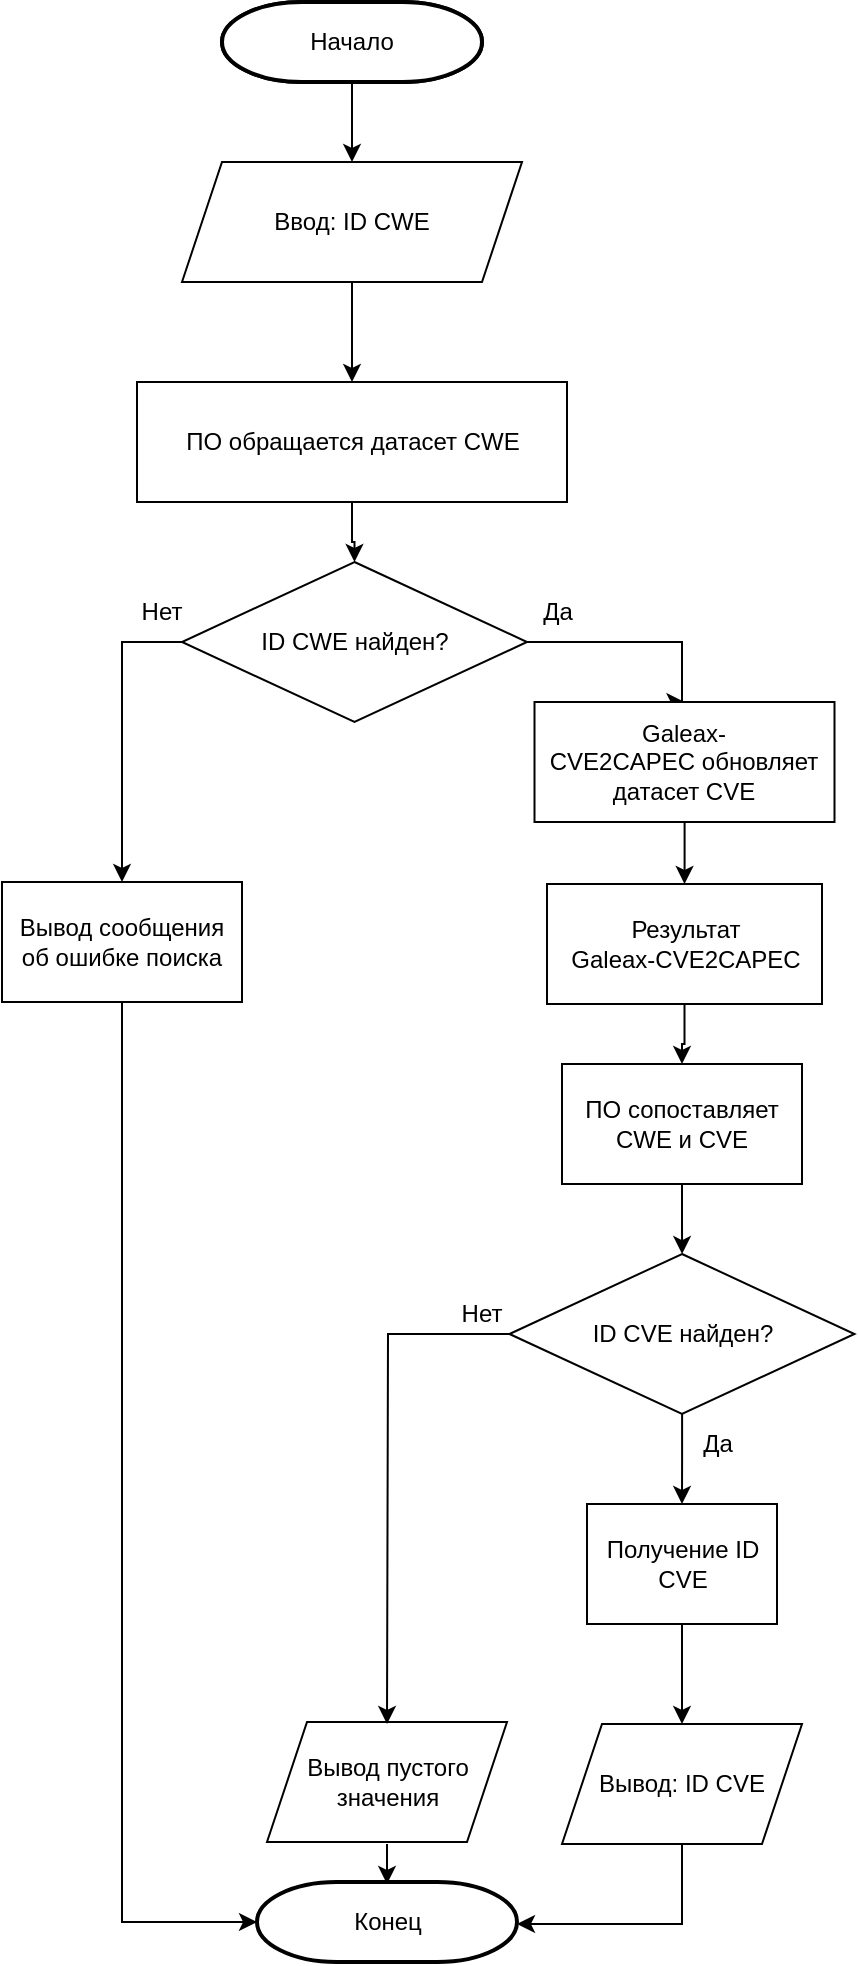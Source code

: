 <mxfile version="24.8.8">
  <diagram name="Страница — 1" id="FZuVYSKQKKseB5JXQPXO">
    <mxGraphModel dx="1386" dy="783" grid="1" gridSize="10" guides="1" tooltips="1" connect="1" arrows="1" fold="1" page="1" pageScale="1" pageWidth="827" pageHeight="1169" math="0" shadow="0">
      <root>
        <mxCell id="0" />
        <mxCell id="1" parent="0" />
        <mxCell id="6BPBLCMizLLzq73NnSz2-1" value="Начало" style="strokeWidth=2;html=1;shape=mxgraph.flowchart.terminator;whiteSpace=wrap;" parent="1" vertex="1">
          <mxGeometry x="360" y="40" width="130" height="40" as="geometry" />
        </mxCell>
        <mxCell id="rngy8vZI5L_hg_P6Utqn-1" value="" style="edgeStyle=orthogonalEdgeStyle;rounded=0;orthogonalLoop=1;jettySize=auto;html=1;" parent="1" source="rngy8vZI5L_hg_P6Utqn-2" target="rngy8vZI5L_hg_P6Utqn-5" edge="1">
          <mxGeometry relative="1" as="geometry" />
        </mxCell>
        <mxCell id="rngy8vZI5L_hg_P6Utqn-2" value="Начало" style="strokeWidth=2;html=1;shape=mxgraph.flowchart.terminator;whiteSpace=wrap;" parent="1" vertex="1">
          <mxGeometry x="360" y="40" width="130" height="40" as="geometry" />
        </mxCell>
        <mxCell id="rngy8vZI5L_hg_P6Utqn-3" value="Конец" style="strokeWidth=2;html=1;shape=mxgraph.flowchart.terminator;whiteSpace=wrap;" parent="1" vertex="1">
          <mxGeometry x="377.5" y="980" width="130" height="40" as="geometry" />
        </mxCell>
        <mxCell id="rngy8vZI5L_hg_P6Utqn-4" value="" style="edgeStyle=orthogonalEdgeStyle;rounded=0;orthogonalLoop=1;jettySize=auto;html=1;" parent="1" source="rngy8vZI5L_hg_P6Utqn-5" target="rngy8vZI5L_hg_P6Utqn-9" edge="1">
          <mxGeometry relative="1" as="geometry" />
        </mxCell>
        <mxCell id="rngy8vZI5L_hg_P6Utqn-5" value="Ввод: ID CWE" style="shape=parallelogram;perimeter=parallelogramPerimeter;whiteSpace=wrap;html=1;fixedSize=1;" parent="1" vertex="1">
          <mxGeometry x="340" y="120" width="170" height="60" as="geometry" />
        </mxCell>
        <mxCell id="rngy8vZI5L_hg_P6Utqn-6" value="" style="edgeStyle=orthogonalEdgeStyle;rounded=0;orthogonalLoop=1;jettySize=auto;html=1;" parent="1" edge="1">
          <mxGeometry relative="1" as="geometry">
            <mxPoint x="442.5" y="961" as="sourcePoint" />
            <mxPoint x="442.5" y="981" as="targetPoint" />
          </mxGeometry>
        </mxCell>
        <mxCell id="rngy8vZI5L_hg_P6Utqn-7" value="Вывод пустого значения" style="shape=parallelogram;perimeter=parallelogramPerimeter;whiteSpace=wrap;html=1;fixedSize=1;" parent="1" vertex="1">
          <mxGeometry x="382.5" y="900" width="120" height="60" as="geometry" />
        </mxCell>
        <mxCell id="rngy8vZI5L_hg_P6Utqn-8" value="" style="edgeStyle=orthogonalEdgeStyle;rounded=0;orthogonalLoop=1;jettySize=auto;html=1;" parent="1" source="rngy8vZI5L_hg_P6Utqn-9" target="rngy8vZI5L_hg_P6Utqn-11" edge="1">
          <mxGeometry relative="1" as="geometry" />
        </mxCell>
        <mxCell id="rngy8vZI5L_hg_P6Utqn-9" value="ПО обращается датасет CWE" style="rounded=0;whiteSpace=wrap;html=1;" parent="1" vertex="1">
          <mxGeometry x="317.5" y="230" width="215" height="60" as="geometry" />
        </mxCell>
        <mxCell id="rngy8vZI5L_hg_P6Utqn-10" style="edgeStyle=orthogonalEdgeStyle;rounded=0;orthogonalLoop=1;jettySize=auto;html=1;exitX=0;exitY=0.5;exitDx=0;exitDy=0;entryX=0.5;entryY=0;entryDx=0;entryDy=0;" parent="1" source="rngy8vZI5L_hg_P6Utqn-11" target="rngy8vZI5L_hg_P6Utqn-12" edge="1">
          <mxGeometry relative="1" as="geometry" />
        </mxCell>
        <mxCell id="rngy8vZI5L_hg_P6Utqn-11" value="ID CWE найден?" style="rhombus;whiteSpace=wrap;html=1;" parent="1" vertex="1">
          <mxGeometry x="340" y="320" width="172.5" height="80" as="geometry" />
        </mxCell>
        <mxCell id="rngy8vZI5L_hg_P6Utqn-12" value="Вывод сообщения об ошибке поиска" style="rounded=0;whiteSpace=wrap;html=1;" parent="1" vertex="1">
          <mxGeometry x="250" y="480" width="120" height="60" as="geometry" />
        </mxCell>
        <mxCell id="rngy8vZI5L_hg_P6Utqn-13" value="" style="edgeStyle=orthogonalEdgeStyle;rounded=0;orthogonalLoop=1;jettySize=auto;html=1;" parent="1" source="rngy8vZI5L_hg_P6Utqn-14" target="rngy8vZI5L_hg_P6Utqn-25" edge="1">
          <mxGeometry relative="1" as="geometry" />
        </mxCell>
        <mxCell id="rngy8vZI5L_hg_P6Utqn-14" value="ПО сопоставляет CWE и CVE" style="rounded=0;whiteSpace=wrap;html=1;" parent="1" vertex="1">
          <mxGeometry x="530" y="571" width="120" height="60" as="geometry" />
        </mxCell>
        <mxCell id="rngy8vZI5L_hg_P6Utqn-15" value="" style="edgeStyle=orthogonalEdgeStyle;rounded=0;orthogonalLoop=1;jettySize=auto;html=1;" parent="1" source="rngy8vZI5L_hg_P6Utqn-16" target="rngy8vZI5L_hg_P6Utqn-26" edge="1">
          <mxGeometry relative="1" as="geometry" />
        </mxCell>
        <mxCell id="rngy8vZI5L_hg_P6Utqn-16" value="Получение ID CVE" style="rounded=0;whiteSpace=wrap;html=1;" parent="1" vertex="1">
          <mxGeometry x="542.5" y="791" width="95" height="60" as="geometry" />
        </mxCell>
        <mxCell id="rngy8vZI5L_hg_P6Utqn-17" value="Нет" style="text;html=1;align=center;verticalAlign=middle;whiteSpace=wrap;rounded=0;" parent="1" vertex="1">
          <mxGeometry x="300" y="330" width="60" height="30" as="geometry" />
        </mxCell>
        <mxCell id="rngy8vZI5L_hg_P6Utqn-33" style="edgeStyle=orthogonalEdgeStyle;rounded=0;orthogonalLoop=1;jettySize=auto;html=1;exitX=0.25;exitY=1;exitDx=0;exitDy=0;entryX=0.5;entryY=0;entryDx=0;entryDy=0;" parent="1" source="rngy8vZI5L_hg_P6Utqn-19" target="rngy8vZI5L_hg_P6Utqn-31" edge="1">
          <mxGeometry relative="1" as="geometry">
            <Array as="points">
              <mxPoint x="590" y="360" />
            </Array>
          </mxGeometry>
        </mxCell>
        <mxCell id="rngy8vZI5L_hg_P6Utqn-19" value="Да" style="text;html=1;align=center;verticalAlign=middle;whiteSpace=wrap;rounded=0;" parent="1" vertex="1">
          <mxGeometry x="497.5" y="330" width="60" height="30" as="geometry" />
        </mxCell>
        <mxCell id="rngy8vZI5L_hg_P6Utqn-20" style="edgeStyle=orthogonalEdgeStyle;rounded=0;orthogonalLoop=1;jettySize=auto;html=1;exitX=0.5;exitY=1;exitDx=0;exitDy=0;entryX=0;entryY=0.5;entryDx=0;entryDy=0;entryPerimeter=0;" parent="1" source="rngy8vZI5L_hg_P6Utqn-12" target="rngy8vZI5L_hg_P6Utqn-3" edge="1">
          <mxGeometry relative="1" as="geometry" />
        </mxCell>
        <mxCell id="rngy8vZI5L_hg_P6Utqn-21" value="" style="edgeStyle=orthogonalEdgeStyle;rounded=0;orthogonalLoop=1;jettySize=auto;html=1;" parent="1" source="rngy8vZI5L_hg_P6Utqn-22" target="rngy8vZI5L_hg_P6Utqn-14" edge="1">
          <mxGeometry relative="1" as="geometry" />
        </mxCell>
        <mxCell id="rngy8vZI5L_hg_P6Utqn-22" value="&lt;div&gt;Результат&lt;/div&gt;Galeax-CVE2CAPEC" style="rounded=0;whiteSpace=wrap;html=1;" parent="1" vertex="1">
          <mxGeometry x="522.5" y="481" width="137.5" height="60" as="geometry" />
        </mxCell>
        <mxCell id="rngy8vZI5L_hg_P6Utqn-23" value="" style="edgeStyle=orthogonalEdgeStyle;rounded=0;orthogonalLoop=1;jettySize=auto;html=1;" parent="1" source="rngy8vZI5L_hg_P6Utqn-25" target="rngy8vZI5L_hg_P6Utqn-16" edge="1">
          <mxGeometry relative="1" as="geometry" />
        </mxCell>
        <mxCell id="rngy8vZI5L_hg_P6Utqn-24" style="edgeStyle=orthogonalEdgeStyle;rounded=0;orthogonalLoop=1;jettySize=auto;html=1;exitX=0;exitY=0.5;exitDx=0;exitDy=0;entryX=0.5;entryY=0;entryDx=0;entryDy=0;" parent="1" source="rngy8vZI5L_hg_P6Utqn-25" edge="1">
          <mxGeometry relative="1" as="geometry">
            <mxPoint x="442.5" y="901" as="targetPoint" />
          </mxGeometry>
        </mxCell>
        <mxCell id="rngy8vZI5L_hg_P6Utqn-25" value="ID CVE найден?" style="rhombus;whiteSpace=wrap;html=1;" parent="1" vertex="1">
          <mxGeometry x="503.75" y="666" width="172.5" height="80" as="geometry" />
        </mxCell>
        <mxCell id="rngy8vZI5L_hg_P6Utqn-26" value="Вывод: ID CVE" style="shape=parallelogram;perimeter=parallelogramPerimeter;whiteSpace=wrap;html=1;fixedSize=1;" parent="1" vertex="1">
          <mxGeometry x="530" y="901" width="120" height="60" as="geometry" />
        </mxCell>
        <mxCell id="rngy8vZI5L_hg_P6Utqn-27" style="edgeStyle=orthogonalEdgeStyle;rounded=0;orthogonalLoop=1;jettySize=auto;html=1;entryX=1;entryY=0.5;entryDx=0;entryDy=0;entryPerimeter=0;" parent="1" source="rngy8vZI5L_hg_P6Utqn-26" edge="1">
          <mxGeometry relative="1" as="geometry">
            <Array as="points">
              <mxPoint x="590" y="1001" />
            </Array>
            <mxPoint x="507.5" y="1001" as="targetPoint" />
          </mxGeometry>
        </mxCell>
        <mxCell id="rngy8vZI5L_hg_P6Utqn-28" value="Да" style="text;html=1;align=center;verticalAlign=middle;whiteSpace=wrap;rounded=0;" parent="1" vertex="1">
          <mxGeometry x="577.5" y="746" width="60" height="30" as="geometry" />
        </mxCell>
        <mxCell id="rngy8vZI5L_hg_P6Utqn-29" value="Нет" style="text;html=1;align=center;verticalAlign=middle;whiteSpace=wrap;rounded=0;" parent="1" vertex="1">
          <mxGeometry x="460" y="681" width="60" height="30" as="geometry" />
        </mxCell>
        <mxCell id="rngy8vZI5L_hg_P6Utqn-34" value="" style="edgeStyle=orthogonalEdgeStyle;rounded=0;orthogonalLoop=1;jettySize=auto;html=1;" parent="1" source="rngy8vZI5L_hg_P6Utqn-31" target="rngy8vZI5L_hg_P6Utqn-22" edge="1">
          <mxGeometry relative="1" as="geometry" />
        </mxCell>
        <mxCell id="rngy8vZI5L_hg_P6Utqn-31" value="&lt;div&gt;&lt;span style=&quot;background-color: initial;&quot;&gt;Galeax-CVE2CAPEC&lt;/span&gt;&lt;span style=&quot;background-color: initial;&quot;&gt;&amp;nbsp;обновляет датасет CVE&lt;/span&gt;&lt;br&gt;&lt;/div&gt;" style="rounded=0;whiteSpace=wrap;html=1;" parent="1" vertex="1">
          <mxGeometry x="516.25" y="390" width="150" height="60" as="geometry" />
        </mxCell>
      </root>
    </mxGraphModel>
  </diagram>
</mxfile>
